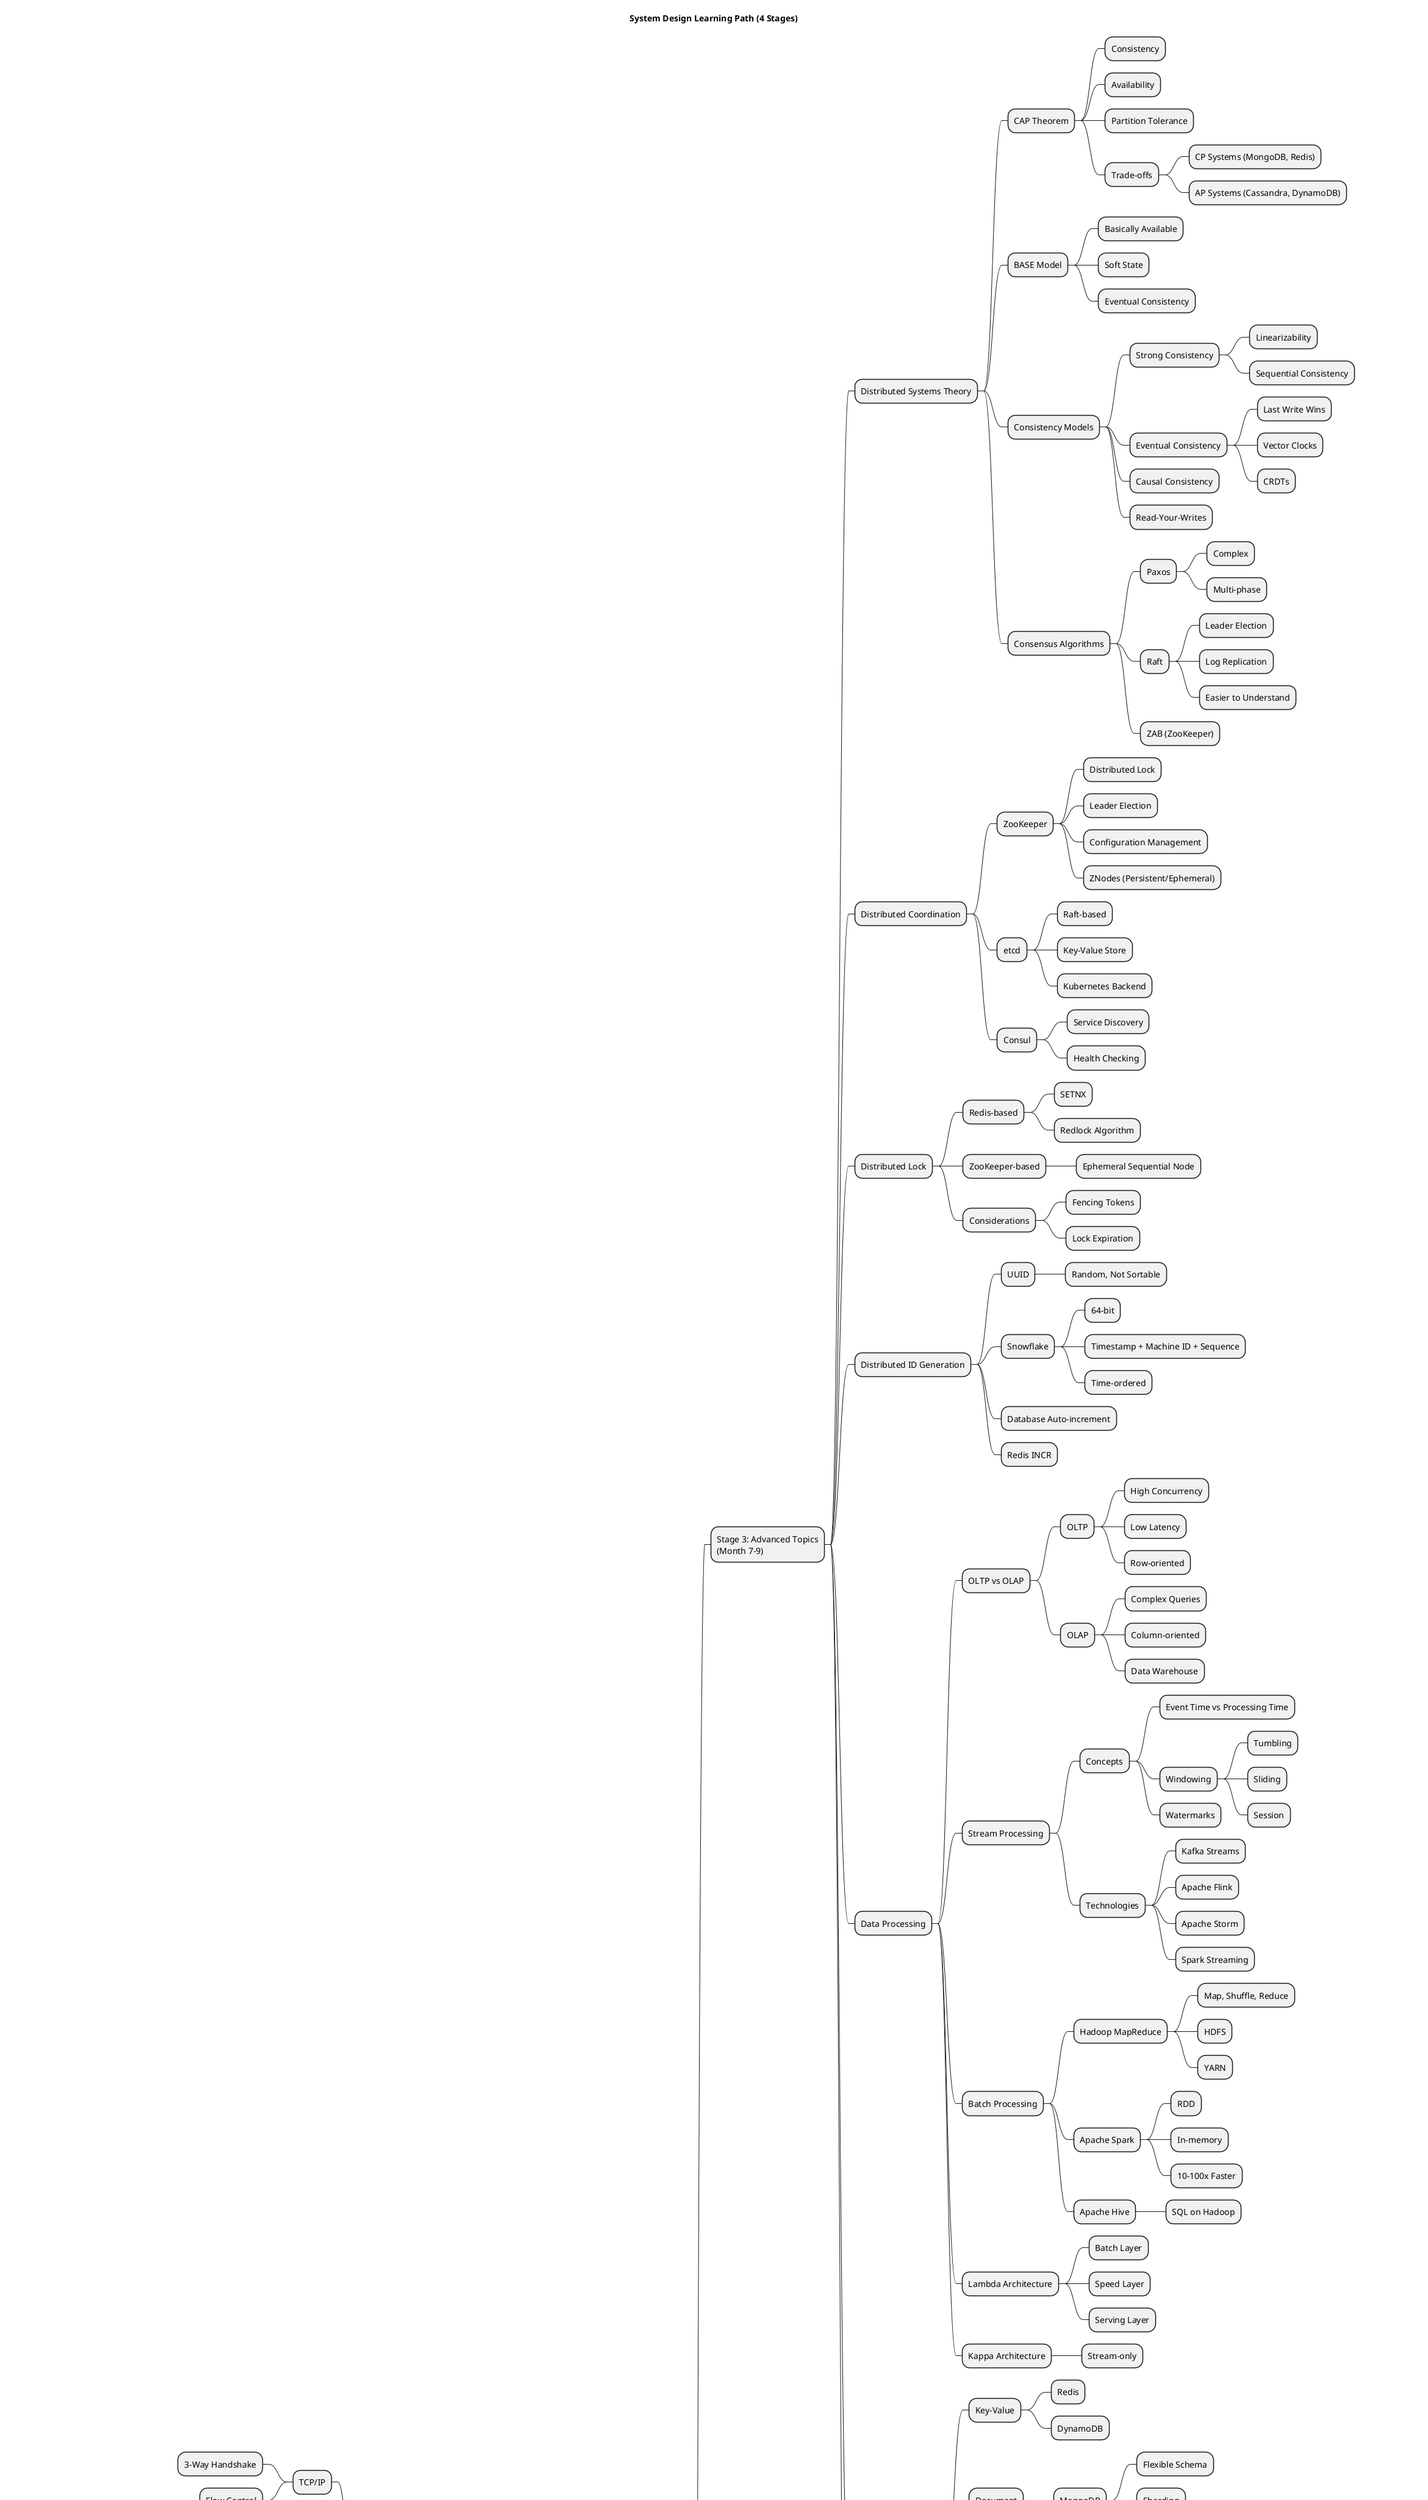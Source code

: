 @startmindmap

title System Design Learning Path (4 Stages)

* System Design\nLearning Path

left side

** Stage 1: Foundation\n(Month 1-3)

*** Computer Networks
**** TCP/IP
***** 3-Way Handshake
***** Flow Control
**** HTTP/HTTPS
***** Request/Response
***** Status Codes
***** Headers
**** DNS
***** DNS Resolution
***** DNS Records
**** WebSocket
***** Full-duplex
***** Persistent Connection

*** Database Basics
**** SQL Fundamentals
***** CRUD Operations
***** JOIN Operations
***** Aggregation
***** Subqueries
**** Relational DB
***** MySQL
***** PostgreSQL
**** Indexing
***** B-Tree
***** B+ Tree
***** When to Index
**** Transactions
***** ACID
****** Atomicity
****** Consistency
****** Isolation
****** Durability
***** Isolation Levels
****** Read Uncommitted
****** Read Committed
****** Repeatable Read
****** Serializable

*** Programming Basics
**** Data Structures
***** Hash Table
***** Tree (BST, Balanced)
***** Heap
***** Graph
**** Algorithms
***** Sorting (Quick, Merge)
***** Searching (Binary Search)
***** Time Complexity (Big O)
**** Design Patterns
***** Singleton
***** Factory
***** Observer
***** Strategy
**** OOP Principles
***** Encapsulation
***** Inheritance
***** Polymorphism

*** Web Development
**** MVC Architecture
**** RESTful API
***** Resource-based URLs
***** HTTP Methods
***** JSON Response
**** Authentication
***** Session-based
***** JWT
***** OAuth 2.0
**** Frontend-Backend Separation

*** First Project
**** Todo List API
***** User Auth
***** CRUD Operations
***** MySQL Database
***** Docker Deployment

** Stage 2: Core Concepts\n(Month 4-6)

*** Caching
**** Cache Strategies
***** Cache Aside
***** Read/Write Through
***** Write Behind
**** Distributed Cache
***** Redis
****** Data Structures
****** Persistence (RDB/AOF)
****** Replication
****** Cluster
***** Memcached
**** Cache Problems
***** Cache Penetration
****** Bloom Filter
****** Cache Null Values
***** Cache Breakdown
****** Mutex Lock
****** Never Expire Hot Keys
***** Cache Avalanche
****** Random TTL
****** Multi-level Cache
**** Cache Consistency
***** Delete after Update
***** Delayed Double Delete
***** Binlog Subscription

*** Database Scaling
**** Replication
***** Master-Slave
***** Master-Master
***** Replication Lag
**** Read-Write Splitting
**** Sharding
***** Range-based
***** Hash-based
***** Consistent Hashing
****** Virtual Nodes
***** Cross-shard Queries
**** Distributed Transactions
***** 2PC
***** Saga Pattern
****** Choreography
****** Orchestration

*** Message Queue
**** Why MQ?
***** Async Processing
***** Decoupling
***** Peak Shaving
**** Kafka
***** Architecture
****** Producer
****** Broker/Topic/Partition
****** Consumer Group
***** High Throughput
***** Ordering Guarantee
***** Delivery Semantics
****** At-most-once
****** At-least-once
****** Exactly-once
**** RabbitMQ
***** AMQP Protocol
***** Exchange Types
****** Direct
****** Topic
****** Fanout
***** Queue Features
****** Durable
****** Dead Letter Queue
**** Kafka vs RabbitMQ

*** Load Balancing
**** Algorithms
***** Round Robin
***** Least Connections
***** IP Hash
***** Consistent Hashing
**** Layer 4 vs Layer 7
***** L4: TCP/UDP (LVS, HAProxy)
***** L7: HTTP (Nginx, ALB)
**** Health Checks
**** Session Persistence

*** Microservices
**** Service Decomposition
***** By Business Capability
***** Domain-Driven Design
**** Communication
***** Sync (REST, gRPC)
***** Async (Message Queue)
**** Service Discovery
***** Consul
***** Eureka
***** Nacos
**** API Gateway
***** Routing
***** Authentication
***** Rate Limiting
**** Distributed Tracing
***** Zipkin
***** Jaeger
***** Trace & Span
**** Circuit Breaker
***** Hystrix
***** Resilience4j
***** Sentinel
**** Configuration Management

*** Second Project
**** E-commerce Microservices
***** Services
****** User Service
****** Product Service
****** Order Service
****** Payment Service
****** Inventory Service
***** Technologies
****** Service Discovery
****** API Gateway
****** Message Queue
****** Redis Cache
****** Distributed Tracing

right side

** Stage 3: Advanced Topics\n(Month 7-9)

*** Distributed Systems Theory
**** CAP Theorem
***** Consistency
***** Availability
***** Partition Tolerance
***** Trade-offs
****** CP Systems (MongoDB, Redis)
****** AP Systems (Cassandra, DynamoDB)
**** BASE Model
***** Basically Available
***** Soft State
***** Eventual Consistency
**** Consistency Models
***** Strong Consistency
****** Linearizability
****** Sequential Consistency
***** Eventual Consistency
****** Last Write Wins
****** Vector Clocks
****** CRDTs
***** Causal Consistency
***** Read-Your-Writes
**** Consensus Algorithms
***** Paxos
****** Complex
****** Multi-phase
***** Raft
****** Leader Election
****** Log Replication
****** Easier to Understand
***** ZAB (ZooKeeper)

*** Distributed Coordination
**** ZooKeeper
***** Distributed Lock
***** Leader Election
***** Configuration Management
***** ZNodes (Persistent/Ephemeral)
**** etcd
***** Raft-based
***** Key-Value Store
***** Kubernetes Backend
**** Consul
***** Service Discovery
***** Health Checking

*** Distributed Lock
**** Redis-based
***** SETNX
***** Redlock Algorithm
**** ZooKeeper-based
***** Ephemeral Sequential Node
**** Considerations
***** Fencing Tokens
***** Lock Expiration

*** Distributed ID Generation
**** UUID
***** Random, Not Sortable
**** Snowflake
***** 64-bit
***** Timestamp + Machine ID + Sequence
***** Time-ordered
**** Database Auto-increment
**** Redis INCR

*** Data Processing
**** OLTP vs OLAP
***** OLTP
****** High Concurrency
****** Low Latency
****** Row-oriented
***** OLAP
****** Complex Queries
****** Column-oriented
****** Data Warehouse
**** Stream Processing
***** Concepts
****** Event Time vs Processing Time
****** Windowing
******* Tumbling
******* Sliding
******* Session
****** Watermarks
***** Technologies
****** Kafka Streams
****** Apache Flink
****** Apache Storm
****** Spark Streaming
**** Batch Processing
***** Hadoop MapReduce
****** Map, Shuffle, Reduce
****** HDFS
****** YARN
***** Apache Spark
****** RDD
****** In-memory
****** 10-100x Faster
***** Apache Hive
****** SQL on Hadoop
**** Lambda Architecture
***** Batch Layer
***** Speed Layer
***** Serving Layer
**** Kappa Architecture
***** Stream-only

*** NoSQL Databases
**** Key-Value
***** Redis
***** DynamoDB
**** Document
***** MongoDB
****** Flexible Schema
****** Sharding
****** Replica Sets
**** Column-Family
***** Cassandra
****** Wide-column
****** Tunable Consistency
****** No SPOF
***** HBase
**** Graph
***** Neo4j
****** Nodes & Edges
****** Cypher Query
**** Time-Series
***** InfluxDB
***** Prometheus

*** NewSQL
**** TiDB
***** Distributed SQL
***** MySQL Compatible
***** Horizontal Scaling
**** CockroachDB
***** PostgreSQL Compatible
***** Global Distribution
**** Google Spanner
***** Global Consistency
***** TrueTime API

** Stage 4: System Design Practice\n(Month 10-12)

*** Basic Problems
**** URL Shortener
***** Requirements
****** Shorten URL
****** Redirect
****** Analytics
***** Design
****** Hash Function (Base62)
****** Database Schema
****** Cache Strategy
****** Scale Estimation
**** Rate Limiter
***** Algorithms
****** Token Bucket
****** Leaky Bucket
****** Sliding Window
***** Implementation
****** Redis + Lua
****** Distributed
**** Consistent Hashing
***** Hash Ring
***** Virtual Nodes
***** Use Cases
****** CDN
****** Distributed Cache
**** Unique ID Generator
***** Snowflake
***** UUID
***** Comparison
**** Distributed Cache
***** Sharding
***** Replication
***** Eviction Policy

*** Intermediate Problems
**** News Feed System
***** Requirements
****** Post Updates
****** View Feed
****** Follow/Unfollow
***** Design
****** Fanout Strategies
******* Push (Fanout on Write)
******* Pull (Fanout on Read)
******* Hybrid
****** Timeline Service
****** Ranking Algorithm
****** Storage
******* Post Table
******* Follow Graph
******* Feed Cache
***** Scale
****** 100M DAU
****** 10:1 Read/Write
**** Chat System
***** Requirements
****** One-on-One Chat
****** Group Chat
****** Online Presence
****** Message History
****** Read Receipts
***** Design
****** WebSocket
****** Message Flow
****** Message Storage (MongoDB)
****** Online Presence (Redis)
****** Group Chat Fanout
****** Push Notifications
***** Scale
****** Millions of Users
****** Real-time
**** Notification System
***** Push Notifications
***** Email
***** SMS
***** Priority Queue
***** Rate Limiting
**** Web Crawler
***** URL Frontier
***** Fetcher
***** Content Parser
***** URL Deduplication
****** Bloom Filter
***** Politeness
****** robots.txt
****** Rate Limiting
**** Typeahead Suggestion
***** Trie Data Structure
***** Caching
***** Ranking
***** Real-time Updates

*** Advanced Problems
**** Video Streaming
***** Requirements
****** Upload Video
****** Stream Video
****** Recommendations
***** Design
****** Video Upload
******* Chunked Upload
****** Video Processing
******* Transcoding
******* Multiple Resolutions
****** Storage
******* Object Storage (S3)
******* CDN Distribution
****** Streaming Protocol
******* HLS
******* DASH
******* Adaptive Bitrate
****** Recommendation System
***** Scale
****** Petabytes Storage
****** Global CDN
**** Search Engine
***** Requirements
****** Web Crawling
****** Indexing
****** Search Query
****** Ranking
***** Design
****** Web Crawler
****** Inverted Index
****** Query Processing
****** Ranking
******* PageRank
******* TF-IDF
******* ML Models
****** Distributed Index
****** Query Cache
***** Scale
****** Billions of Pages
****** Millions of Queries/sec
**** Recommendation System
***** Collaborative Filtering
****** User-based
****** Item-based
***** Content-based Filtering
***** Hybrid Approach
***** Deep Learning
***** Online/Offline Architecture
***** A/B Testing
***** Cold Start Problem
**** Payment System
***** Requirements
****** Strong Consistency
****** No Data Loss
****** Idempotency
***** Design
****** Payment Flow
****** Idempotency Key
****** Distributed Transaction
******* Saga Pattern
****** Reconciliation
******* Double-entry Bookkeeping
****** Security
******* PCI DSS
******* Encryption
****** Fraud Detection
***** Scale
****** 99.99% Availability
****** Financial Accuracy
**** Ride-sharing System
***** Requirements
****** Request Ride
****** Match Driver
****** Real-time Tracking
****** ETA Calculation
***** Design
****** Geospatial Indexing
******* Geohash
******* QuadTree
******* S2 Geometry
****** Matching Algorithm
****** Real-time Location Updates
******* WebSocket
******* Redis
****** ETA Calculation
******* Route Service
******* Traffic Data
****** Surge Pricing
****** Trip State Machine
***** Scale
****** Millions of Rides/day
****** Real-time Processing
****** Global Coverage

*** Infrastructure Knowledge
**** Container & Orchestration
***** Docker
****** Images
****** Containers
***** Kubernetes
****** Pod
****** Service
****** Deployment
****** Ingress
****** ConfigMap/Secret
****** Auto-scaling (HPA)
**** Monitoring & Observability
***** Metrics
****** Prometheus
****** Grafana
***** Logging
****** ELK Stack
****** Fluentd
***** Tracing
****** Zipkin
****** Jaeger
***** Alerting
**** Cloud Services
***** AWS
****** EC2, S3, RDS
****** Lambda
****** ELB, CloudFront
***** GCP
***** Azure
**** Security
***** Authentication
****** OAuth 2.0
****** JWT
***** Authorization
****** RBAC
****** ABAC
***** Encryption
****** TLS/SSL
****** At-rest/In-transit
***** Common Vulnerabilities
****** SQL Injection
****** XSS
****** CSRF
****** DDoS

*** Interview Preparation
**** Design Framework
***** Requirements Clarification
****** Functional Requirements
****** Non-functional Requirements
****** Scale Estimation
***** API Design
****** RESTful Endpoints
****** Request/Response Format
***** Data Model
****** Database Schema
****** SQL vs NoSQL
***** High-level Design
****** Architecture Diagram
****** Component Interaction
***** Deep Dive
****** Specific Component
****** Optimization
***** Bottlenecks & Trade-offs
****** Identify Issues
****** Propose Solutions
**** Mock Interviews
***** Practice with Peers
***** 45-minute Time Limit
***** White-boarding
***** Explain Trade-offs
**** Study Resources
***** Books
****** Designing Data-Intensive Applications
****** System Design Interview Vol 1 & 2
***** Courses
****** MIT 6.824
****** Grokking System Design
***** Blogs
****** Engineering Blogs
******* Netflix, Uber, Airbnb
******* Meta, Google, Amazon
***** Papers
****** GFS, MapReduce
****** Bigtable, Dynamo
****** Kafka, Spanner

@endmindmap
